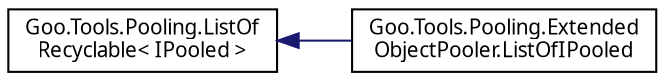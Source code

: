 digraph "Graphical Class Hierarchy"
{
 // LATEX_PDF_SIZE
  edge [fontname="Calibrii",fontsize="10",labelfontname="Calibrii",labelfontsize="10"];
  node [fontname="Calibrii",fontsize="10",shape=record];
  rankdir="LR";
  Node0 [label="Goo.Tools.Pooling.ListOf\lRecyclable\< IPooled \>",height=0.2,width=0.4,color="black", fillcolor="white", style="filled",URL="$dd/d78/classGoo_1_1Tools_1_1Pooling_1_1ListOfRecyclable.html",tooltip=" "];
  Node0 -> Node1 [dir="back",color="midnightblue",fontsize="10",style="solid",fontname="Calibrii"];
  Node1 [label="Goo.Tools.Pooling.Extended\lObjectPooler.ListOfIPooled",height=0.2,width=0.4,color="black", fillcolor="white", style="filled",URL="$d7/d50/classGoo_1_1Tools_1_1Pooling_1_1ExtendedObjectPooler_1_1ListOfIPooled.html",tooltip=" "];
}
